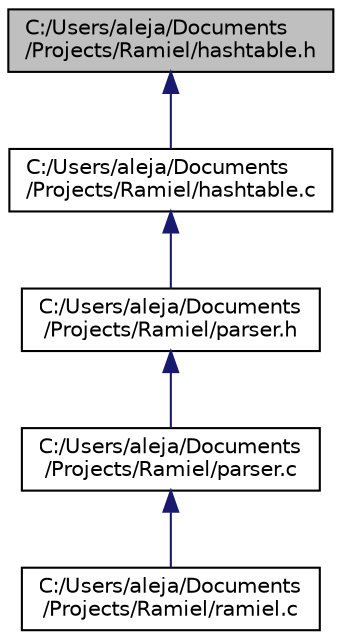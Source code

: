 digraph "C:/Users/aleja/Documents/Projects/Ramiel/hashtable.h"
{
  edge [fontname="Helvetica",fontsize="10",labelfontname="Helvetica",labelfontsize="10"];
  node [fontname="Helvetica",fontsize="10",shape=record];
  Node1 [label="C:/Users/aleja/Documents\l/Projects/Ramiel/hashtable.h",height=0.2,width=0.4,color="black", fillcolor="grey75", style="filled", fontcolor="black"];
  Node1 -> Node2 [dir="back",color="midnightblue",fontsize="10",style="solid"];
  Node2 [label="C:/Users/aleja/Documents\l/Projects/Ramiel/hashtable.c",height=0.2,width=0.4,color="black", fillcolor="white", style="filled",URL="$hashtable_8c.html"];
  Node2 -> Node3 [dir="back",color="midnightblue",fontsize="10",style="solid"];
  Node3 [label="C:/Users/aleja/Documents\l/Projects/Ramiel/parser.h",height=0.2,width=0.4,color="black", fillcolor="white", style="filled",URL="$parser_8h.html"];
  Node3 -> Node4 [dir="back",color="midnightblue",fontsize="10",style="solid"];
  Node4 [label="C:/Users/aleja/Documents\l/Projects/Ramiel/parser.c",height=0.2,width=0.4,color="black", fillcolor="white", style="filled",URL="$parser_8c.html"];
  Node4 -> Node5 [dir="back",color="midnightblue",fontsize="10",style="solid"];
  Node5 [label="C:/Users/aleja/Documents\l/Projects/Ramiel/ramiel.c",height=0.2,width=0.4,color="black", fillcolor="white", style="filled",URL="$ramiel_8c.html"];
}
